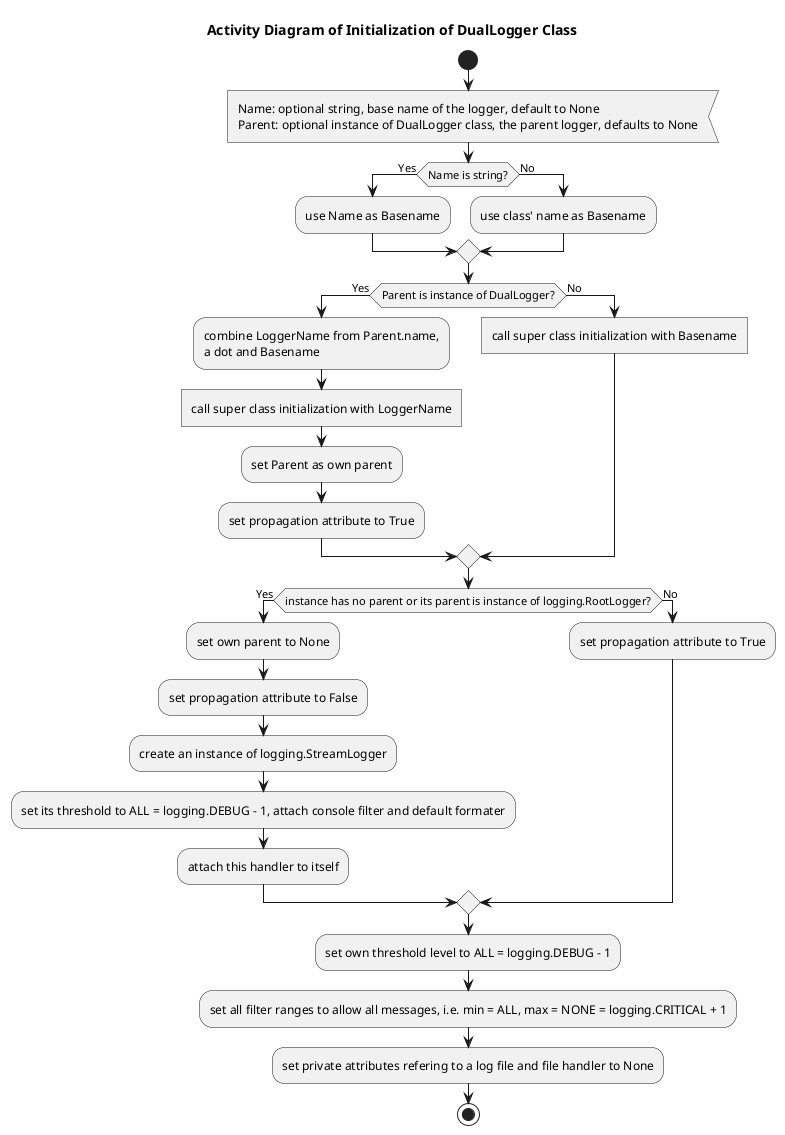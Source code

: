@startuml duallogger_init

title Activity Diagram of Initialization of DualLogger Class

start

:Name: optional string, base name of the logger, default to None
Parent: optional instance of DualLogger class, the parent logger, defaults to None<

if (Name is string?) then (Yes)
    :use Name as Basename;
else (No)
    :use class' name as Basename;
endif

if (Parent is instance of DualLogger?) then (Yes)
    :combine LoggerName from Parent.name,\na dot and Basename;
    
    :call super class initialization with LoggerName]
    
    :set Parent as own parent;
    
    :set propagation attribute to True;
else (No)
    :call super class initialization with Basename]
endif

if (instance has no parent or its parent is instance of logging.RootLogger?) then (Yes)
    :set own parent to None;
    
    :set propagation attribute to False;
    
    :create an instance of logging.StreamLogger;
    
    :set its threshold to ALL = logging.DEBUG - 1, attach console filter and default formater;
    
    :attach this handler to itself;
else (No)
    :set propagation attribute to True;
endif

:set own threshold level to ALL = logging.DEBUG - 1;

:set all filter ranges to allow all messages, i.e. min = ALL, max = NONE = logging.CRITICAL + 1;

:set private attributes refering to a log file and file handler to None;

stop

@enduml
